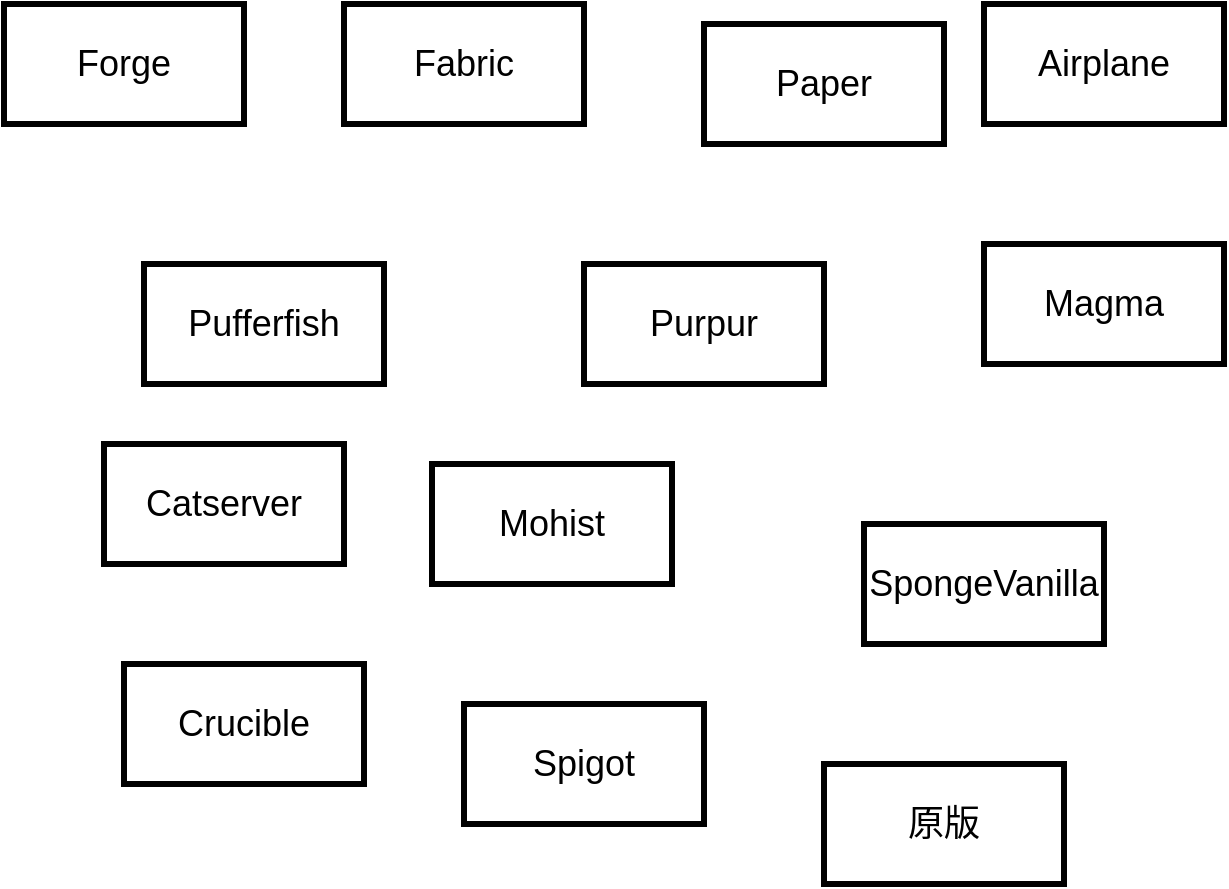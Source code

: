 <mxfile version="16.1.2" type="github">
  <diagram id="qh2XZvOGoz7b5zswJ_-e" name="第 1 页">
    <mxGraphModel dx="1422" dy="762" grid="1" gridSize="10" guides="1" tooltips="1" connect="1" arrows="1" fold="1" page="1" pageScale="1" pageWidth="827" pageHeight="1169" math="0" shadow="0">
      <root>
        <mxCell id="0" />
        <mxCell id="1" parent="0" />
        <mxCell id="waokHs4_Jn7dDJYkCoTz-3" value="Forge" style="whiteSpace=wrap;html=1;strokeColor=default;strokeWidth=3;fontSize=18;" vertex="1" parent="1">
          <mxGeometry x="140" y="130" width="120" height="60" as="geometry" />
        </mxCell>
        <mxCell id="waokHs4_Jn7dDJYkCoTz-5" value="Fabric" style="whiteSpace=wrap;html=1;strokeColor=default;strokeWidth=3;fontSize=18;" vertex="1" parent="1">
          <mxGeometry x="310" y="130" width="120" height="60" as="geometry" />
        </mxCell>
        <mxCell id="waokHs4_Jn7dDJYkCoTz-6" value="Paper" style="whiteSpace=wrap;html=1;strokeColor=default;strokeWidth=3;fontSize=18;" vertex="1" parent="1">
          <mxGeometry x="490" y="140" width="120" height="60" as="geometry" />
        </mxCell>
        <mxCell id="waokHs4_Jn7dDJYkCoTz-7" value="Airplane" style="whiteSpace=wrap;html=1;strokeColor=default;strokeWidth=3;fontSize=18;" vertex="1" parent="1">
          <mxGeometry x="630" y="130" width="120" height="60" as="geometry" />
        </mxCell>
        <mxCell id="waokHs4_Jn7dDJYkCoTz-8" value="Pufferfish" style="whiteSpace=wrap;html=1;strokeColor=default;strokeWidth=3;fontSize=18;" vertex="1" parent="1">
          <mxGeometry x="210" y="260" width="120" height="60" as="geometry" />
        </mxCell>
        <mxCell id="waokHs4_Jn7dDJYkCoTz-9" value="Purpur" style="whiteSpace=wrap;html=1;strokeColor=default;strokeWidth=3;fontSize=18;" vertex="1" parent="1">
          <mxGeometry x="430" y="260" width="120" height="60" as="geometry" />
        </mxCell>
        <mxCell id="waokHs4_Jn7dDJYkCoTz-10" value="Magma" style="whiteSpace=wrap;html=1;strokeColor=default;strokeWidth=3;fontSize=18;" vertex="1" parent="1">
          <mxGeometry x="630" y="250" width="120" height="60" as="geometry" />
        </mxCell>
        <mxCell id="waokHs4_Jn7dDJYkCoTz-11" value="Mohist" style="whiteSpace=wrap;html=1;strokeColor=default;strokeWidth=3;fontSize=18;" vertex="1" parent="1">
          <mxGeometry x="354" y="360" width="120" height="60" as="geometry" />
        </mxCell>
        <mxCell id="waokHs4_Jn7dDJYkCoTz-12" value="Catserver" style="whiteSpace=wrap;html=1;strokeColor=default;strokeWidth=3;fontSize=18;" vertex="1" parent="1">
          <mxGeometry x="190" y="350" width="120" height="60" as="geometry" />
        </mxCell>
        <mxCell id="waokHs4_Jn7dDJYkCoTz-13" value="SpongeVanilla" style="whiteSpace=wrap;html=1;strokeColor=default;strokeWidth=3;fontSize=18;" vertex="1" parent="1">
          <mxGeometry x="570" y="390" width="120" height="60" as="geometry" />
        </mxCell>
        <mxCell id="waokHs4_Jn7dDJYkCoTz-14" value="Crucible" style="whiteSpace=wrap;html=1;strokeColor=default;strokeWidth=3;fontSize=18;" vertex="1" parent="1">
          <mxGeometry x="200" y="460" width="120" height="60" as="geometry" />
        </mxCell>
        <mxCell id="waokHs4_Jn7dDJYkCoTz-15" value="Spigot" style="whiteSpace=wrap;html=1;strokeColor=default;strokeWidth=3;fontSize=18;" vertex="1" parent="1">
          <mxGeometry x="370" y="480" width="120" height="60" as="geometry" />
        </mxCell>
        <mxCell id="waokHs4_Jn7dDJYkCoTz-16" value="原版" style="whiteSpace=wrap;html=1;strokeColor=default;strokeWidth=3;fontSize=18;" vertex="1" parent="1">
          <mxGeometry x="550" y="510" width="120" height="60" as="geometry" />
        </mxCell>
      </root>
    </mxGraphModel>
  </diagram>
</mxfile>
